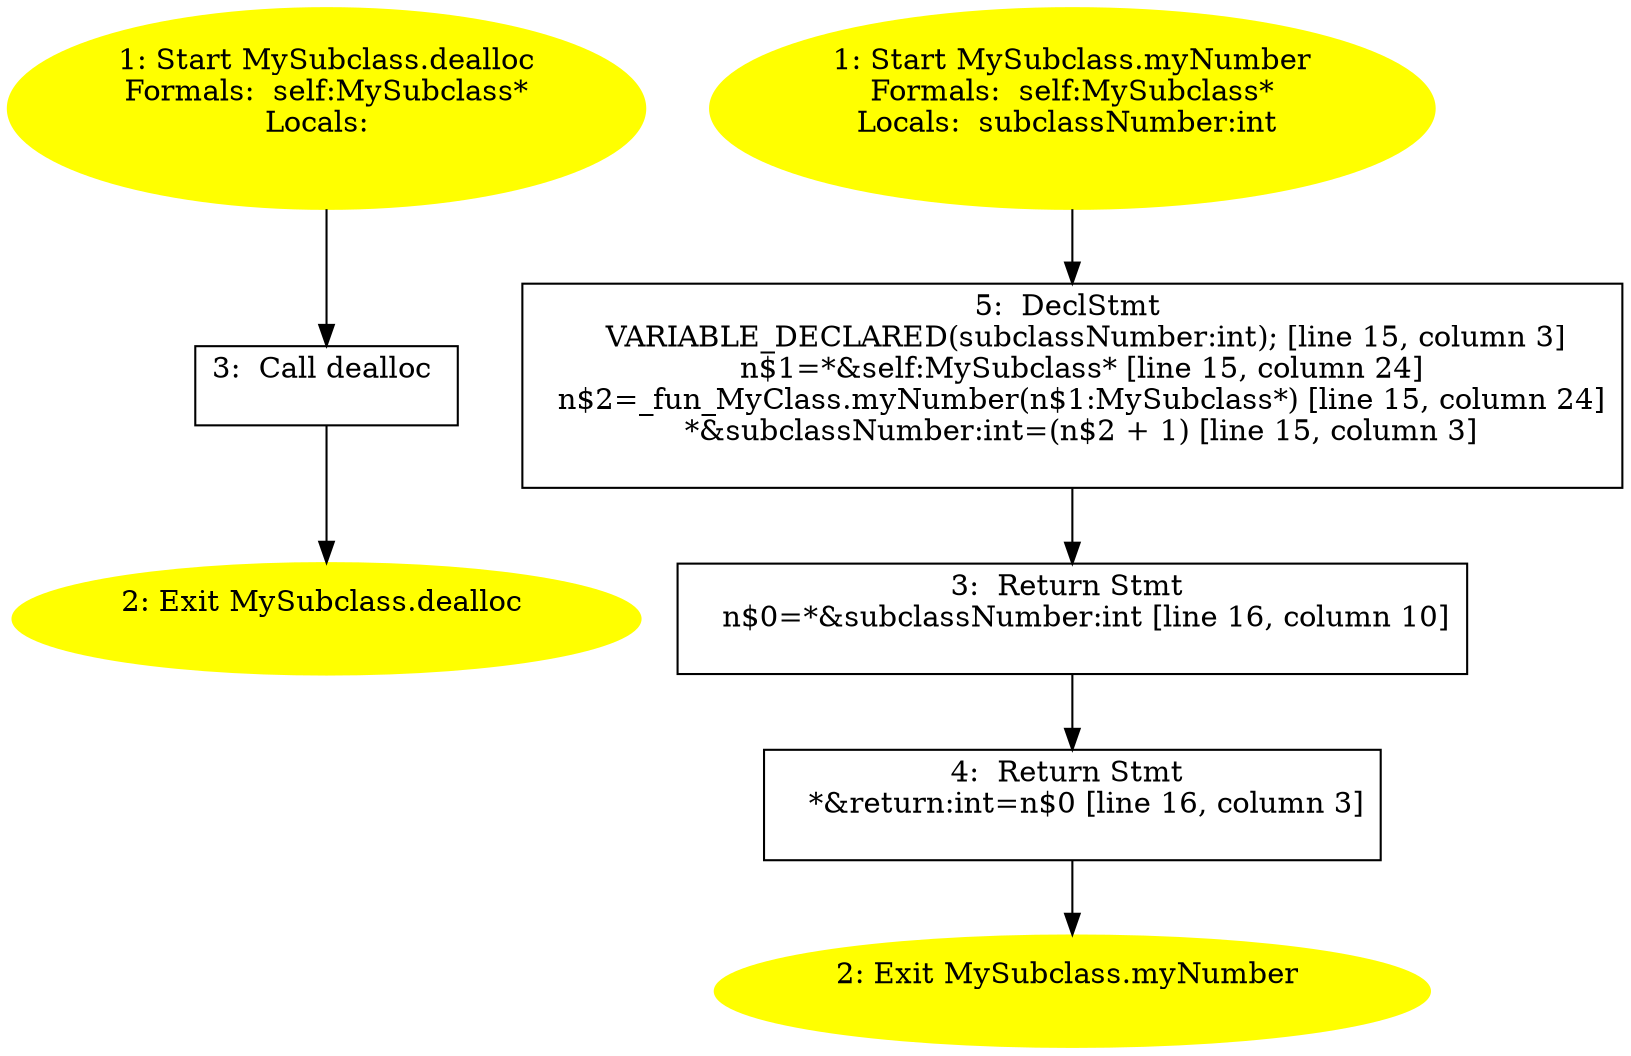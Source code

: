 /* @generated */
digraph cfg {
"dealloc#MySubclass#instance.7590aea7a32bd87eca533e9d3022f10a_1" [label="1: Start MySubclass.dealloc\nFormals:  self:MySubclass*\nLocals:  \n  " color=yellow style=filled]
	

	 "dealloc#MySubclass#instance.7590aea7a32bd87eca533e9d3022f10a_1" -> "dealloc#MySubclass#instance.7590aea7a32bd87eca533e9d3022f10a_3" ;
"dealloc#MySubclass#instance.7590aea7a32bd87eca533e9d3022f10a_2" [label="2: Exit MySubclass.dealloc \n  " color=yellow style=filled]
	

"dealloc#MySubclass#instance.7590aea7a32bd87eca533e9d3022f10a_3" [label="3:  Call dealloc \n  " shape="box"]
	

	 "dealloc#MySubclass#instance.7590aea7a32bd87eca533e9d3022f10a_3" -> "dealloc#MySubclass#instance.7590aea7a32bd87eca533e9d3022f10a_2" ;
"myNumber#MySubclass#instance.8e9ae0ac35cf895ff25e7570cdce81aa_1" [label="1: Start MySubclass.myNumber\nFormals:  self:MySubclass*\nLocals:  subclassNumber:int \n  " color=yellow style=filled]
	

	 "myNumber#MySubclass#instance.8e9ae0ac35cf895ff25e7570cdce81aa_1" -> "myNumber#MySubclass#instance.8e9ae0ac35cf895ff25e7570cdce81aa_5" ;
"myNumber#MySubclass#instance.8e9ae0ac35cf895ff25e7570cdce81aa_2" [label="2: Exit MySubclass.myNumber \n  " color=yellow style=filled]
	

"myNumber#MySubclass#instance.8e9ae0ac35cf895ff25e7570cdce81aa_3" [label="3:  Return Stmt \n   n$0=*&subclassNumber:int [line 16, column 10]\n " shape="box"]
	

	 "myNumber#MySubclass#instance.8e9ae0ac35cf895ff25e7570cdce81aa_3" -> "myNumber#MySubclass#instance.8e9ae0ac35cf895ff25e7570cdce81aa_4" ;
"myNumber#MySubclass#instance.8e9ae0ac35cf895ff25e7570cdce81aa_4" [label="4:  Return Stmt \n   *&return:int=n$0 [line 16, column 3]\n " shape="box"]
	

	 "myNumber#MySubclass#instance.8e9ae0ac35cf895ff25e7570cdce81aa_4" -> "myNumber#MySubclass#instance.8e9ae0ac35cf895ff25e7570cdce81aa_2" ;
"myNumber#MySubclass#instance.8e9ae0ac35cf895ff25e7570cdce81aa_5" [label="5:  DeclStmt \n   VARIABLE_DECLARED(subclassNumber:int); [line 15, column 3]\n  n$1=*&self:MySubclass* [line 15, column 24]\n  n$2=_fun_MyClass.myNumber(n$1:MySubclass*) [line 15, column 24]\n  *&subclassNumber:int=(n$2 + 1) [line 15, column 3]\n " shape="box"]
	

	 "myNumber#MySubclass#instance.8e9ae0ac35cf895ff25e7570cdce81aa_5" -> "myNumber#MySubclass#instance.8e9ae0ac35cf895ff25e7570cdce81aa_3" ;
}
